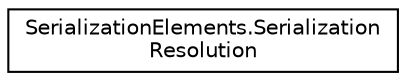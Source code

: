 digraph "Graphical Class Hierarchy"
{
 // LATEX_PDF_SIZE
  edge [fontname="Helvetica",fontsize="10",labelfontname="Helvetica",labelfontsize="10"];
  node [fontname="Helvetica",fontsize="10",shape=record];
  rankdir="LR";
  Node0 [label="SerializationElements.Serialization\lResolution",height=0.2,width=0.4,color="black", fillcolor="white", style="filled",URL="$class_serialization_elements_1_1_serialization_resolution.html",tooltip=" "];
}
